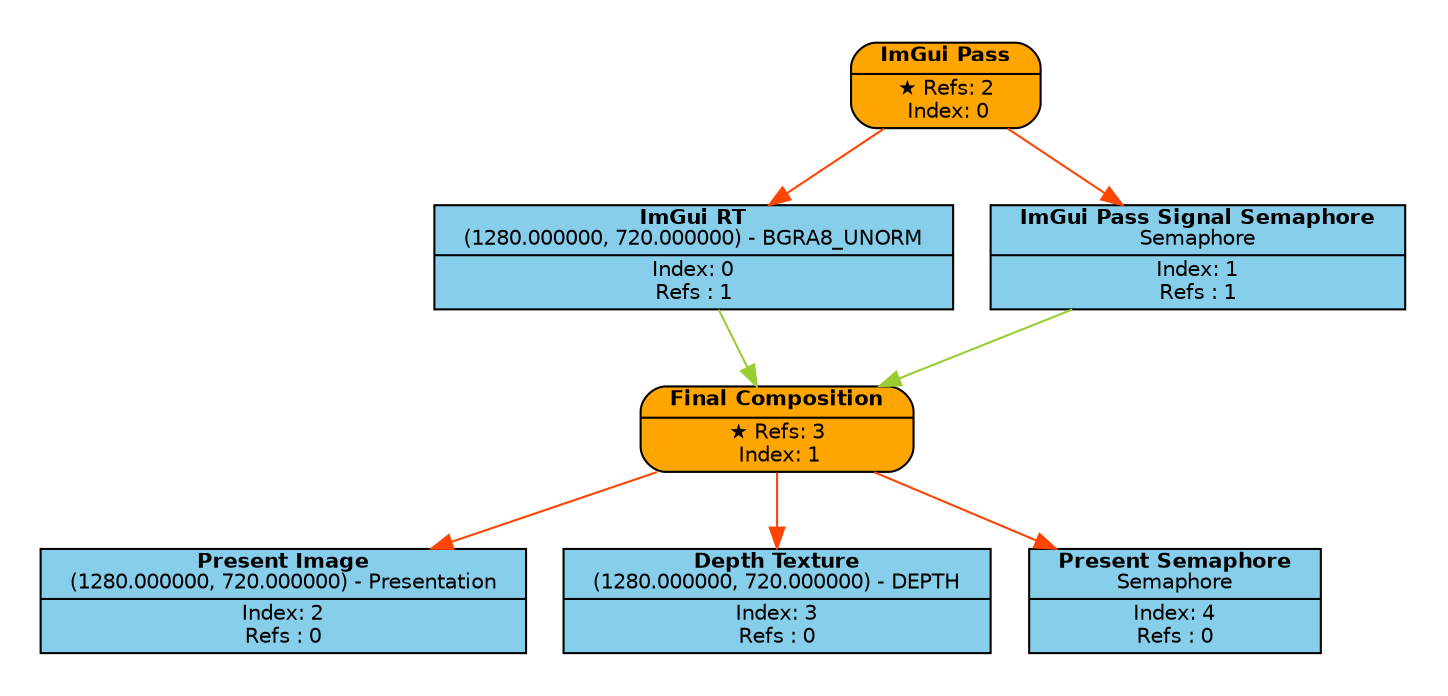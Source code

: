 digraph FrameGraph {
graph [style=invis, rankdir="TB" ordering=out, splines=spline]
node [shape=record, fontname="helvetica", fontsize=10, margin="0.2,0.03"]

P0 [label=<{ {<B>ImGui Pass</B>} | {&#x2605; Refs: 2<BR/> Index: 0} }> style="rounded,filled", fillcolor=orange]
P1 [label=<{ {<B>Final Composition</B>} | {&#x2605; Refs: 3<BR/> Index: 1} }> style="rounded,filled", fillcolor=orange]

R0_1 [label=<{ {<B>ImGui RT</B><BR/>(1280.000000, 720.000000) - BGRA8_UNORM} | {Index: 0<BR/>Refs : 1} }> style=filled, fillcolor=skyblue]
R1_1 [label=<{ {<B>ImGui Pass Signal Semaphore</B><BR/>Semaphore} | {Index: 1<BR/>Refs : 1} }> style=filled, fillcolor=skyblue]
R2_1 [label=<{ {<B>Present Image</B><BR/>(1280.000000, 720.000000) - Presentation} | {Index: 2<BR/>Refs : 0} }> style=filled, fillcolor=skyblue]
R3_1 [label=<{ {<B>Depth Texture</B><BR/>(1280.000000, 720.000000) - DEPTH} | {Index: 3<BR/>Refs : 0} }> style=filled, fillcolor=skyblue]
R4_1 [label=<{ {<B>Present Semaphore</B><BR/>Semaphore} | {Index: 4<BR/>Refs : 0} }> style=filled, fillcolor=skyblue]

P0 -> { R0_1 R1_1 } [color=orangered]
P1 -> { R2_1 R3_1 R4_1 } [color=orangered]

R0_1 -> { P1 } [color=olivedrab3]
R1_1 -> { P1 } [color=olivedrab3]
R2_1 -> { } [color=olivedrab3]
R3_1 -> { } [color=olivedrab3]
R4_1 -> { } [color=olivedrab3]

subgraph cluster_0 {
P0 R0_1 R1_1 
}
subgraph cluster_1 {
P1 R2_1 R3_1 R4_1 
}

subgraph cluster_imported_resources {
graph [style=dotted, fontname="helvetica", label=< <B>Imported</B> >]

}

}
